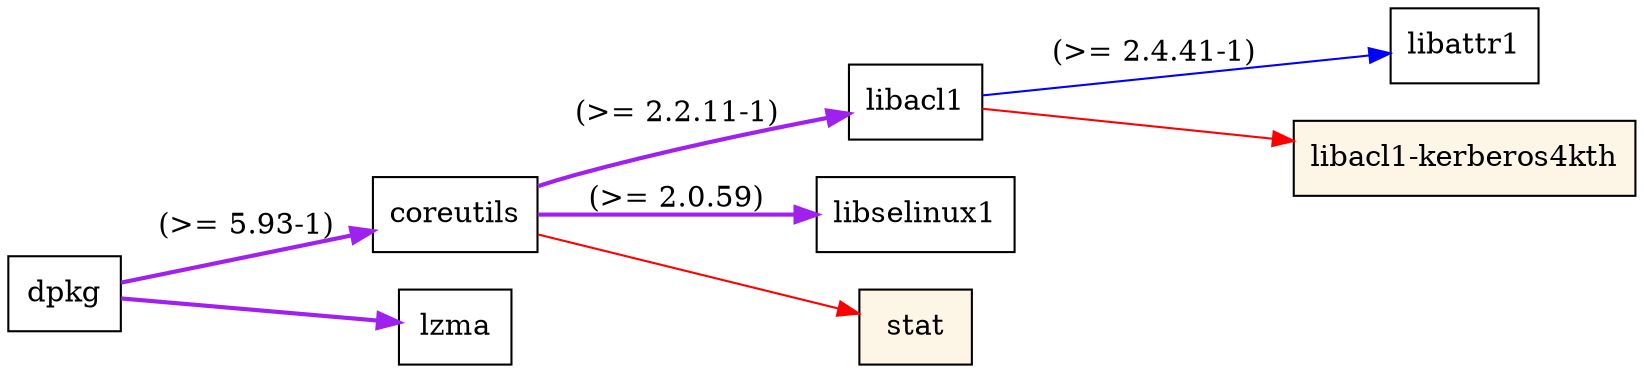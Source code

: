 digraph "dpkg" {
	rankdir=LR;
	node [shape=box];
	"dpkg" -> "coreutils" [color=purple,style=bold,label="(>= 5.93-1)"];
	"coreutils" -> "libacl1" [color=purple,style=bold,label="(>= 2.2.11-1)"];
	"libacl1" -> "libattr1" [color=blue,label="(>= 2.4.41-1)"];
	"libacl1" -> "libacl1-kerberos4kth" [color=red];
	"coreutils" -> "libselinux1" [color=purple,style=bold,label="(>= 2.0.59)"];
	"coreutils" -> "stat" [color=red];
	"dpkg" -> "lzma" [color=purple,style=bold];
	"libacl1-kerberos4kth" [style=filled,fillcolor=oldlace];
	"stat" [style=filled,fillcolor=oldlace];
}
